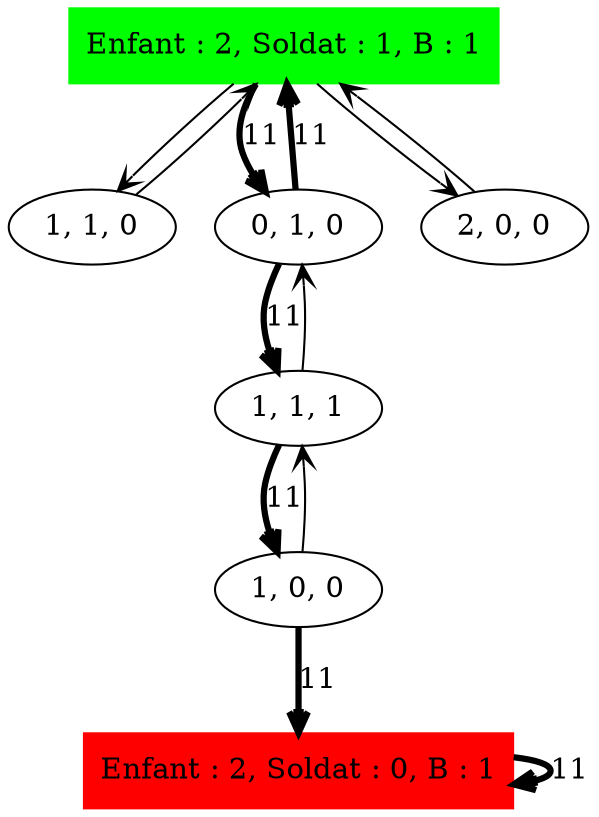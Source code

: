 digraph Soldat_Sol_ {
	initial [label="Enfant : 2, Soldat : 1, B : 1" color=green shape=box style=filled]
	final [label="Enfant : 2, Soldat : 0, B : 1" color=red shape=box style=filled]
	initial -> "1, 1, 0" [arrowhead=open]
	initial -> "0, 1, 0" [label=11 arrowhead=open penwidth=3]
	initial -> "2, 0, 0" [arrowhead=open]
	"2, 0, 0" -> initial [arrowhead=open]
	"0, 1, 0" -> "1, 1, 1" [label=11 arrowhead=open penwidth=3]
	"0, 1, 0" -> initial [label=11 arrowhead=open penwidth=3]
	"1, 1, 1" -> "0, 1, 0" [arrowhead=open]
	"1, 1, 1" -> "1, 0, 0" [label=11 arrowhead=open penwidth=3]
	"1, 0, 0" -> final [label=11 arrowhead=open penwidth=3]
	"1, 0, 0" -> "1, 1, 1" [arrowhead=open]
	final -> final [label=11 arrowhead=open penwidth=3]
	"1, 1, 0" -> initial [arrowhead=open]
}
